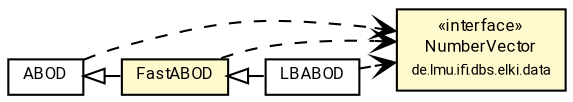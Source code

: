 #!/usr/local/bin/dot
#
# Class diagram 
# Generated by UMLGraph version R5_7_2-60-g0e99a6 (http://www.spinellis.gr/umlgraph/)
#

digraph G {
	graph [fontnames="svg"]
	edge [fontname="Roboto",fontsize=7,labelfontname="Roboto",labelfontsize=7,color="black"];
	node [fontname="Roboto",fontcolor="black",fontsize=8,shape=plaintext,margin=0,width=0,height=0];
	nodesep=0.15;
	ranksep=0.25;
	rankdir=LR;
	// de.lmu.ifi.dbs.elki.data.NumberVector
	c4259255 [label=<<table title="de.lmu.ifi.dbs.elki.data.NumberVector" border="0" cellborder="1" cellspacing="0" cellpadding="2" bgcolor="LemonChiffon" href="../../../data/NumberVector.html" target="_parent">
		<tr><td><table border="0" cellspacing="0" cellpadding="1">
		<tr><td align="center" balign="center"> &#171;interface&#187; </td></tr>
		<tr><td align="center" balign="center"> <font face="Roboto">NumberVector</font> </td></tr>
		<tr><td align="center" balign="center"> <font face="Roboto" point-size="7.0">de.lmu.ifi.dbs.elki.data</font> </td></tr>
		</table></td></tr>
		</table>>, URL="../../../data/NumberVector.html"];
	// de.lmu.ifi.dbs.elki.algorithm.outlier.anglebased.LBABOD<V extends de.lmu.ifi.dbs.elki.data.NumberVector>
	c4261006 [label=<<table title="de.lmu.ifi.dbs.elki.algorithm.outlier.anglebased.LBABOD" border="0" cellborder="1" cellspacing="0" cellpadding="2" href="LBABOD.html" target="_parent">
		<tr><td><table border="0" cellspacing="0" cellpadding="1">
		<tr><td align="center" balign="center"> <font face="Roboto">LBABOD</font> </td></tr>
		</table></td></tr>
		</table>>, URL="LBABOD.html"];
	// de.lmu.ifi.dbs.elki.algorithm.outlier.anglebased.FastABOD<V extends de.lmu.ifi.dbs.elki.data.NumberVector>
	c4261008 [label=<<table title="de.lmu.ifi.dbs.elki.algorithm.outlier.anglebased.FastABOD" border="0" cellborder="1" cellspacing="0" cellpadding="2" bgcolor="lemonChiffon" href="FastABOD.html" target="_parent">
		<tr><td><table border="0" cellspacing="0" cellpadding="1">
		<tr><td align="center" balign="center"> <font face="Roboto">FastABOD</font> </td></tr>
		</table></td></tr>
		</table>>, URL="FastABOD.html"];
	// de.lmu.ifi.dbs.elki.algorithm.outlier.anglebased.ABOD<V extends de.lmu.ifi.dbs.elki.data.NumberVector>
	c4261010 [label=<<table title="de.lmu.ifi.dbs.elki.algorithm.outlier.anglebased.ABOD" border="0" cellborder="1" cellspacing="0" cellpadding="2" href="ABOD.html" target="_parent">
		<tr><td><table border="0" cellspacing="0" cellpadding="1">
		<tr><td align="center" balign="center"> <font face="Roboto">ABOD</font> </td></tr>
		</table></td></tr>
		</table>>, URL="ABOD.html"];
	// de.lmu.ifi.dbs.elki.algorithm.outlier.anglebased.LBABOD<V extends de.lmu.ifi.dbs.elki.data.NumberVector> extends de.lmu.ifi.dbs.elki.algorithm.outlier.anglebased.FastABOD<V extends de.lmu.ifi.dbs.elki.data.NumberVector>
	c4261008 -> c4261006 [arrowtail=empty,dir=back,weight=10];
	// de.lmu.ifi.dbs.elki.algorithm.outlier.anglebased.FastABOD<V extends de.lmu.ifi.dbs.elki.data.NumberVector> extends de.lmu.ifi.dbs.elki.algorithm.outlier.anglebased.ABOD<V extends de.lmu.ifi.dbs.elki.data.NumberVector>
	c4261010 -> c4261008 [arrowtail=empty,dir=back,weight=10];
	// de.lmu.ifi.dbs.elki.algorithm.outlier.anglebased.LBABOD<V extends de.lmu.ifi.dbs.elki.data.NumberVector> depend de.lmu.ifi.dbs.elki.data.NumberVector
	c4261006 -> c4259255 [arrowhead=open,style=dashed,weight=0];
	// de.lmu.ifi.dbs.elki.algorithm.outlier.anglebased.FastABOD<V extends de.lmu.ifi.dbs.elki.data.NumberVector> depend de.lmu.ifi.dbs.elki.data.NumberVector
	c4261008 -> c4259255 [arrowhead=open,style=dashed,weight=0];
	// de.lmu.ifi.dbs.elki.algorithm.outlier.anglebased.ABOD<V extends de.lmu.ifi.dbs.elki.data.NumberVector> depend de.lmu.ifi.dbs.elki.data.NumberVector
	c4261010 -> c4259255 [arrowhead=open,style=dashed,weight=0];
}

